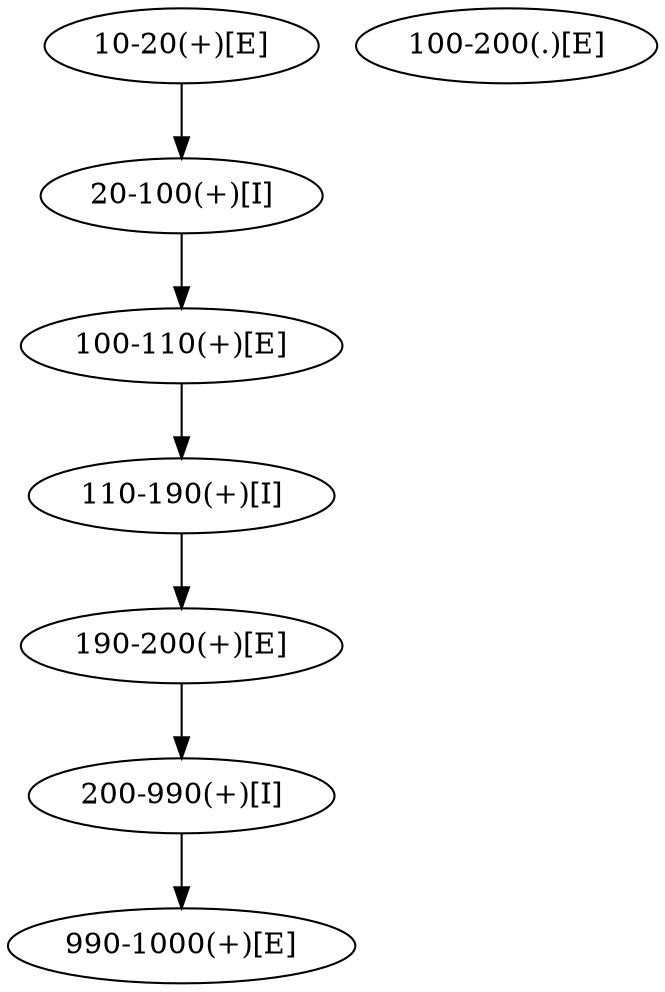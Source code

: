strict digraph G {
"10-20(+)[E]" [ids="A.1.1.1"];
"20-100(+)[I]" [ids="A.1.1"];
"100-200(.)[E]" [ids="A.2.1.1"];
"200-990(+)[I]" [ids="A.1.1"];
"990-1000(+)[E]" [ids="A.1.1.4"];
"100-110(+)[E]" [ids="A.1.1.2"];
"110-190(+)[I]" [ids="A.1.1"];
"190-200(+)[E]" [ids="A.1.1.3"];
"10-20(+)[E]" -> "20-100(+)[I]";
"20-100(+)[I]" -> "100-110(+)[E]";
"200-990(+)[I]" -> "990-1000(+)[E]";
"100-110(+)[E]" -> "110-190(+)[I]";
"110-190(+)[I]" -> "190-200(+)[E]";
"190-200(+)[E]" -> "200-990(+)[I]";
}
